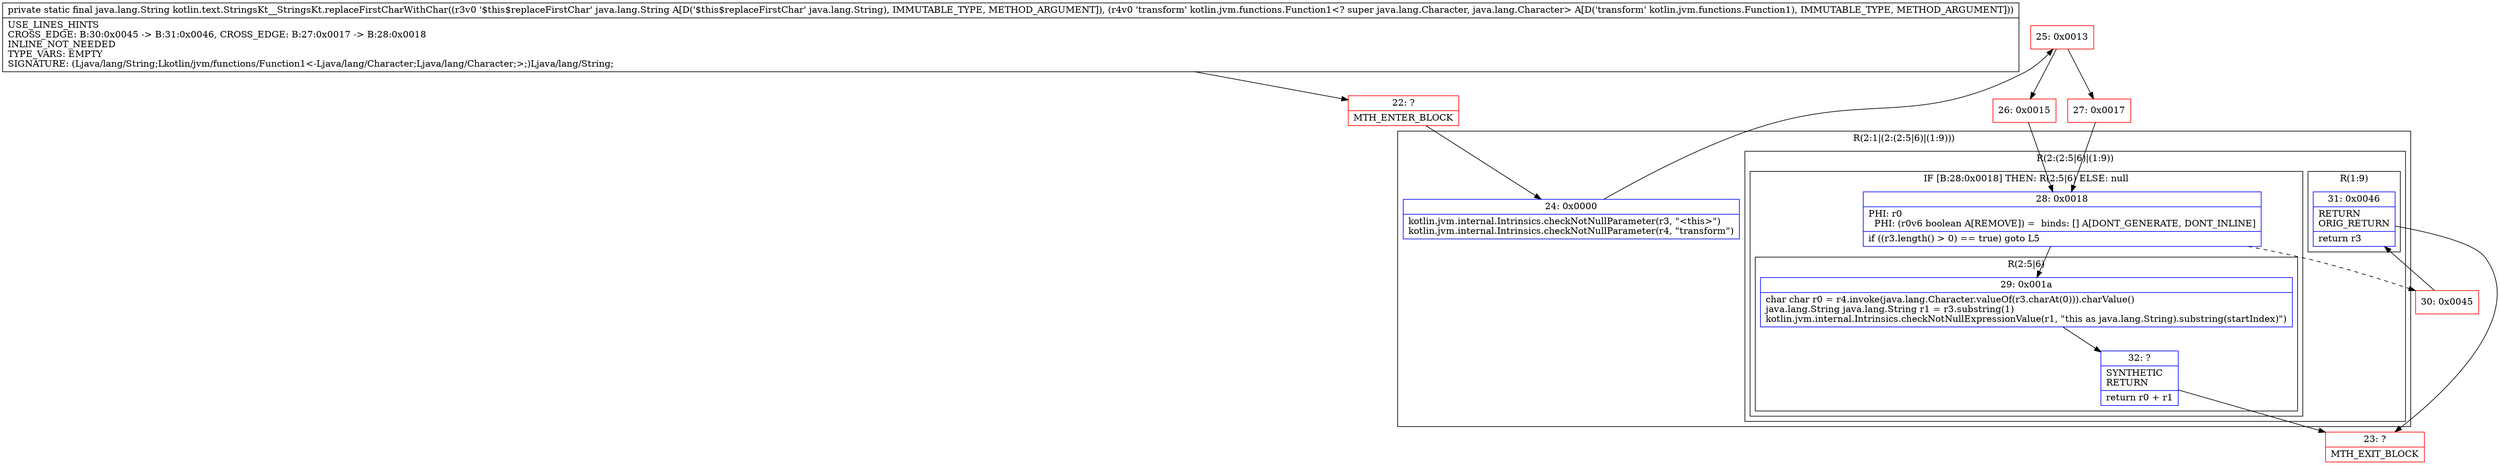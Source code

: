 digraph "CFG forkotlin.text.StringsKt__StringsKt.replaceFirstCharWithChar(Ljava\/lang\/String;Lkotlin\/jvm\/functions\/Function1;)Ljava\/lang\/String;" {
subgraph cluster_Region_1324550229 {
label = "R(2:1|(2:(2:5|6)|(1:9)))";
node [shape=record,color=blue];
Node_24 [shape=record,label="{24\:\ 0x0000|kotlin.jvm.internal.Intrinsics.checkNotNullParameter(r3, \"\<this\>\")\lkotlin.jvm.internal.Intrinsics.checkNotNullParameter(r4, \"transform\")\l}"];
subgraph cluster_Region_321869676 {
label = "R(2:(2:5|6)|(1:9))";
node [shape=record,color=blue];
subgraph cluster_IfRegion_763424146 {
label = "IF [B:28:0x0018] THEN: R(2:5|6) ELSE: null";
node [shape=record,color=blue];
Node_28 [shape=record,label="{28\:\ 0x0018|PHI: r0 \l  PHI: (r0v6 boolean A[REMOVE]) =  binds: [] A[DONT_GENERATE, DONT_INLINE]\l|if ((r3.length() \> 0) == true) goto L5\l}"];
subgraph cluster_Region_994217019 {
label = "R(2:5|6)";
node [shape=record,color=blue];
Node_29 [shape=record,label="{29\:\ 0x001a|char char r0 = r4.invoke(java.lang.Character.valueOf(r3.charAt(0))).charValue()\ljava.lang.String java.lang.String r1 = r3.substring(1)\lkotlin.jvm.internal.Intrinsics.checkNotNullExpressionValue(r1, \"this as java.lang.String).substring(startIndex)\")\l}"];
Node_32 [shape=record,label="{32\:\ ?|SYNTHETIC\lRETURN\l|return r0 + r1\l}"];
}
}
subgraph cluster_Region_1831350310 {
label = "R(1:9)";
node [shape=record,color=blue];
Node_31 [shape=record,label="{31\:\ 0x0046|RETURN\lORIG_RETURN\l|return r3\l}"];
}
}
}
Node_22 [shape=record,color=red,label="{22\:\ ?|MTH_ENTER_BLOCK\l}"];
Node_25 [shape=record,color=red,label="{25\:\ 0x0013}"];
Node_26 [shape=record,color=red,label="{26\:\ 0x0015}"];
Node_23 [shape=record,color=red,label="{23\:\ ?|MTH_EXIT_BLOCK\l}"];
Node_30 [shape=record,color=red,label="{30\:\ 0x0045}"];
Node_27 [shape=record,color=red,label="{27\:\ 0x0017}"];
MethodNode[shape=record,label="{private static final java.lang.String kotlin.text.StringsKt__StringsKt.replaceFirstCharWithChar((r3v0 '$this$replaceFirstChar' java.lang.String A[D('$this$replaceFirstChar' java.lang.String), IMMUTABLE_TYPE, METHOD_ARGUMENT]), (r4v0 'transform' kotlin.jvm.functions.Function1\<? super java.lang.Character, java.lang.Character\> A[D('transform' kotlin.jvm.functions.Function1), IMMUTABLE_TYPE, METHOD_ARGUMENT]))  | USE_LINES_HINTS\lCROSS_EDGE: B:30:0x0045 \-\> B:31:0x0046, CROSS_EDGE: B:27:0x0017 \-\> B:28:0x0018\lINLINE_NOT_NEEDED\lTYPE_VARS: EMPTY\lSIGNATURE: (Ljava\/lang\/String;Lkotlin\/jvm\/functions\/Function1\<\-Ljava\/lang\/Character;Ljava\/lang\/Character;\>;)Ljava\/lang\/String;\l}"];
MethodNode -> Node_22;Node_24 -> Node_25;
Node_28 -> Node_29;
Node_28 -> Node_30[style=dashed];
Node_29 -> Node_32;
Node_32 -> Node_23;
Node_31 -> Node_23;
Node_22 -> Node_24;
Node_25 -> Node_26;
Node_25 -> Node_27;
Node_26 -> Node_28;
Node_30 -> Node_31;
Node_27 -> Node_28;
}

